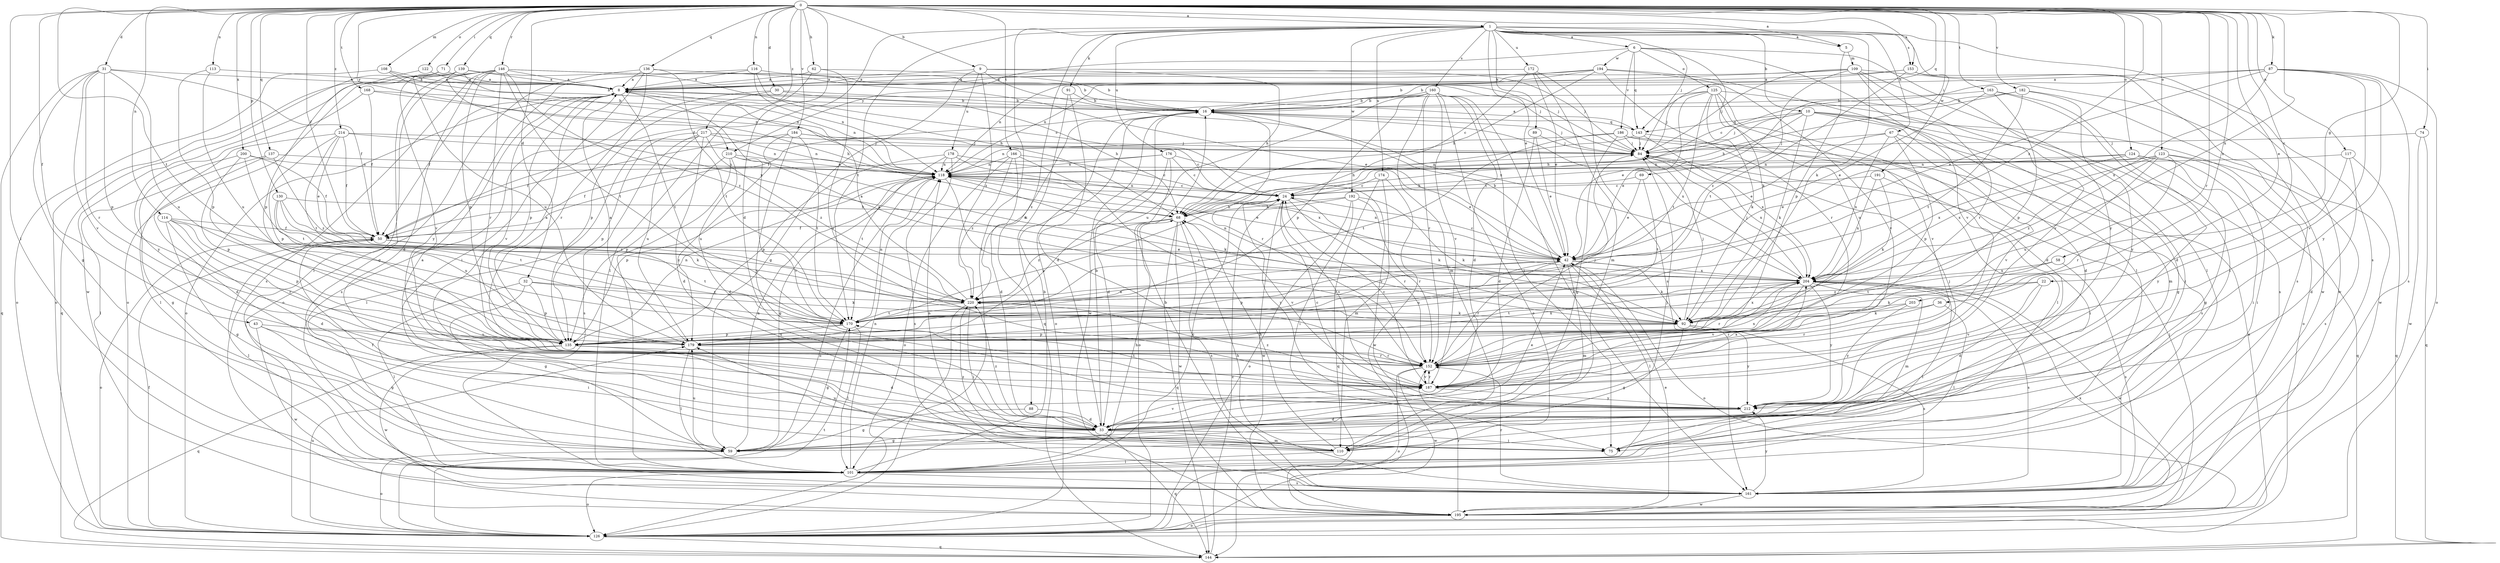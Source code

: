 strict digraph  {
0;
1;
5;
6;
8;
9;
10;
16;
22;
24;
30;
31;
32;
33;
36;
42;
43;
50;
58;
59;
62;
67;
68;
69;
71;
74;
75;
84;
87;
88;
89;
91;
92;
101;
108;
109;
110;
113;
114;
116;
117;
118;
122;
123;
124;
125;
126;
130;
135;
136;
137;
139;
143;
144;
146;
152;
153;
160;
161;
163;
166;
168;
170;
172;
174;
176;
178;
179;
182;
184;
186;
187;
191;
192;
194;
195;
200;
203;
204;
210;
212;
214;
217;
220;
0 -> 1  [label=a];
0 -> 5  [label=a];
0 -> 9  [label=b];
0 -> 22  [label=c];
0 -> 30  [label=d];
0 -> 31  [label=d];
0 -> 32  [label=d];
0 -> 33  [label=d];
0 -> 36  [label=e];
0 -> 43  [label=f];
0 -> 50  [label=f];
0 -> 58  [label=g];
0 -> 62  [label=h];
0 -> 69  [label=i];
0 -> 71  [label=i];
0 -> 74  [label=i];
0 -> 87  [label=k];
0 -> 101  [label=l];
0 -> 108  [label=m];
0 -> 113  [label=n];
0 -> 114  [label=n];
0 -> 116  [label=n];
0 -> 117  [label=n];
0 -> 122  [label=o];
0 -> 123  [label=o];
0 -> 124  [label=o];
0 -> 130  [label=p];
0 -> 136  [label=q];
0 -> 137  [label=q];
0 -> 139  [label=q];
0 -> 143  [label=q];
0 -> 146  [label=r];
0 -> 152  [label=r];
0 -> 153  [label=s];
0 -> 163  [label=t];
0 -> 166  [label=t];
0 -> 168  [label=t];
0 -> 170  [label=t];
0 -> 182  [label=v];
0 -> 184  [label=v];
0 -> 200  [label=x];
0 -> 203  [label=x];
0 -> 204  [label=x];
0 -> 210  [label=y];
0 -> 214  [label=z];
0 -> 217  [label=z];
0 -> 220  [label=z];
1 -> 5  [label=a];
1 -> 6  [label=a];
1 -> 10  [label=b];
1 -> 42  [label=e];
1 -> 50  [label=f];
1 -> 67  [label=h];
1 -> 84  [label=j];
1 -> 88  [label=k];
1 -> 89  [label=k];
1 -> 91  [label=k];
1 -> 92  [label=k];
1 -> 101  [label=l];
1 -> 153  [label=s];
1 -> 160  [label=s];
1 -> 161  [label=s];
1 -> 170  [label=t];
1 -> 172  [label=u];
1 -> 174  [label=u];
1 -> 176  [label=u];
1 -> 191  [label=w];
1 -> 192  [label=w];
5 -> 109  [label=m];
5 -> 135  [label=p];
6 -> 92  [label=k];
6 -> 125  [label=o];
6 -> 143  [label=q];
6 -> 186  [label=v];
6 -> 187  [label=v];
6 -> 194  [label=w];
6 -> 210  [label=y];
6 -> 212  [label=y];
8 -> 16  [label=b];
8 -> 50  [label=f];
8 -> 118  [label=n];
8 -> 126  [label=o];
8 -> 135  [label=p];
8 -> 170  [label=t];
8 -> 187  [label=v];
9 -> 8  [label=a];
9 -> 59  [label=g];
9 -> 68  [label=h];
9 -> 84  [label=j];
9 -> 178  [label=u];
9 -> 204  [label=x];
9 -> 220  [label=z];
10 -> 33  [label=d];
10 -> 42  [label=e];
10 -> 68  [label=h];
10 -> 75  [label=i];
10 -> 84  [label=j];
10 -> 92  [label=k];
10 -> 110  [label=m];
10 -> 126  [label=o];
10 -> 143  [label=q];
16 -> 84  [label=j];
16 -> 126  [label=o];
16 -> 143  [label=q];
16 -> 152  [label=r];
16 -> 195  [label=w];
16 -> 204  [label=x];
16 -> 220  [label=z];
22 -> 33  [label=d];
22 -> 92  [label=k];
22 -> 187  [label=v];
22 -> 220  [label=z];
24 -> 68  [label=h];
24 -> 92  [label=k];
24 -> 118  [label=n];
24 -> 152  [label=r];
24 -> 187  [label=v];
24 -> 195  [label=w];
24 -> 212  [label=y];
30 -> 16  [label=b];
30 -> 68  [label=h];
30 -> 135  [label=p];
30 -> 161  [label=s];
31 -> 8  [label=a];
31 -> 50  [label=f];
31 -> 59  [label=g];
31 -> 135  [label=p];
31 -> 144  [label=q];
31 -> 152  [label=r];
31 -> 179  [label=u];
31 -> 187  [label=v];
32 -> 59  [label=g];
32 -> 92  [label=k];
32 -> 101  [label=l];
32 -> 135  [label=p];
32 -> 220  [label=z];
33 -> 8  [label=a];
33 -> 16  [label=b];
33 -> 42  [label=e];
33 -> 59  [label=g];
33 -> 75  [label=i];
33 -> 110  [label=m];
33 -> 144  [label=q];
33 -> 187  [label=v];
33 -> 220  [label=z];
36 -> 92  [label=k];
36 -> 101  [label=l];
36 -> 152  [label=r];
42 -> 16  [label=b];
42 -> 24  [label=c];
42 -> 92  [label=k];
42 -> 101  [label=l];
42 -> 110  [label=m];
42 -> 118  [label=n];
42 -> 126  [label=o];
42 -> 135  [label=p];
42 -> 152  [label=r];
42 -> 179  [label=u];
42 -> 204  [label=x];
43 -> 59  [label=g];
43 -> 75  [label=i];
43 -> 179  [label=u];
43 -> 195  [label=w];
50 -> 42  [label=e];
50 -> 101  [label=l];
50 -> 126  [label=o];
50 -> 170  [label=t];
58 -> 161  [label=s];
58 -> 170  [label=t];
58 -> 204  [label=x];
59 -> 118  [label=n];
59 -> 126  [label=o];
59 -> 179  [label=u];
62 -> 8  [label=a];
62 -> 16  [label=b];
62 -> 101  [label=l];
62 -> 187  [label=v];
67 -> 42  [label=e];
67 -> 59  [label=g];
67 -> 84  [label=j];
67 -> 135  [label=p];
67 -> 187  [label=v];
67 -> 204  [label=x];
68 -> 50  [label=f];
68 -> 144  [label=q];
68 -> 161  [label=s];
68 -> 187  [label=v];
68 -> 195  [label=w];
68 -> 220  [label=z];
69 -> 24  [label=c];
69 -> 42  [label=e];
69 -> 170  [label=t];
71 -> 8  [label=a];
71 -> 144  [label=q];
71 -> 187  [label=v];
74 -> 84  [label=j];
74 -> 144  [label=q];
74 -> 195  [label=w];
84 -> 118  [label=n];
84 -> 204  [label=x];
87 -> 8  [label=a];
87 -> 24  [label=c];
87 -> 42  [label=e];
87 -> 126  [label=o];
87 -> 161  [label=s];
87 -> 187  [label=v];
87 -> 204  [label=x];
87 -> 212  [label=y];
88 -> 33  [label=d];
88 -> 59  [label=g];
89 -> 33  [label=d];
89 -> 42  [label=e];
89 -> 84  [label=j];
91 -> 16  [label=b];
91 -> 33  [label=d];
91 -> 144  [label=q];
92 -> 8  [label=a];
92 -> 59  [label=g];
92 -> 84  [label=j];
92 -> 135  [label=p];
92 -> 161  [label=s];
92 -> 204  [label=x];
92 -> 212  [label=y];
101 -> 16  [label=b];
101 -> 24  [label=c];
101 -> 68  [label=h];
101 -> 118  [label=n];
101 -> 126  [label=o];
101 -> 161  [label=s];
108 -> 8  [label=a];
108 -> 16  [label=b];
108 -> 118  [label=n];
108 -> 126  [label=o];
109 -> 8  [label=a];
109 -> 84  [label=j];
109 -> 101  [label=l];
109 -> 118  [label=n];
109 -> 152  [label=r];
109 -> 187  [label=v];
109 -> 195  [label=w];
109 -> 220  [label=z];
110 -> 50  [label=f];
110 -> 68  [label=h];
110 -> 84  [label=j];
110 -> 101  [label=l];
110 -> 118  [label=n];
110 -> 179  [label=u];
110 -> 220  [label=z];
113 -> 8  [label=a];
113 -> 135  [label=p];
113 -> 179  [label=u];
114 -> 33  [label=d];
114 -> 50  [label=f];
114 -> 59  [label=g];
114 -> 135  [label=p];
114 -> 152  [label=r];
114 -> 220  [label=z];
116 -> 8  [label=a];
116 -> 68  [label=h];
116 -> 84  [label=j];
116 -> 118  [label=n];
116 -> 212  [label=y];
117 -> 33  [label=d];
117 -> 118  [label=n];
117 -> 144  [label=q];
117 -> 212  [label=y];
118 -> 24  [label=c];
118 -> 42  [label=e];
118 -> 59  [label=g];
118 -> 92  [label=k];
118 -> 126  [label=o];
118 -> 135  [label=p];
118 -> 152  [label=r];
122 -> 8  [label=a];
122 -> 135  [label=p];
123 -> 68  [label=h];
123 -> 75  [label=i];
123 -> 118  [label=n];
123 -> 152  [label=r];
123 -> 161  [label=s];
123 -> 179  [label=u];
123 -> 204  [label=x];
123 -> 220  [label=z];
124 -> 42  [label=e];
124 -> 59  [label=g];
124 -> 75  [label=i];
124 -> 118  [label=n];
124 -> 144  [label=q];
124 -> 204  [label=x];
125 -> 16  [label=b];
125 -> 33  [label=d];
125 -> 42  [label=e];
125 -> 84  [label=j];
125 -> 92  [label=k];
125 -> 161  [label=s];
125 -> 170  [label=t];
125 -> 179  [label=u];
125 -> 187  [label=v];
126 -> 50  [label=f];
126 -> 144  [label=q];
126 -> 170  [label=t];
126 -> 179  [label=u];
130 -> 68  [label=h];
130 -> 92  [label=k];
130 -> 170  [label=t];
130 -> 179  [label=u];
130 -> 220  [label=z];
135 -> 8  [label=a];
135 -> 33  [label=d];
135 -> 118  [label=n];
135 -> 144  [label=q];
135 -> 152  [label=r];
135 -> 195  [label=w];
136 -> 8  [label=a];
136 -> 42  [label=e];
136 -> 75  [label=i];
136 -> 126  [label=o];
136 -> 152  [label=r];
136 -> 170  [label=t];
137 -> 33  [label=d];
137 -> 101  [label=l];
137 -> 118  [label=n];
137 -> 220  [label=z];
139 -> 8  [label=a];
139 -> 24  [label=c];
139 -> 118  [label=n];
139 -> 126  [label=o];
139 -> 179  [label=u];
139 -> 195  [label=w];
139 -> 204  [label=x];
143 -> 8  [label=a];
143 -> 68  [label=h];
143 -> 84  [label=j];
143 -> 101  [label=l];
143 -> 204  [label=x];
144 -> 24  [label=c];
146 -> 8  [label=a];
146 -> 16  [label=b];
146 -> 33  [label=d];
146 -> 59  [label=g];
146 -> 84  [label=j];
146 -> 101  [label=l];
146 -> 126  [label=o];
146 -> 135  [label=p];
146 -> 152  [label=r];
146 -> 161  [label=s];
146 -> 170  [label=t];
146 -> 220  [label=z];
152 -> 84  [label=j];
152 -> 126  [label=o];
152 -> 187  [label=v];
152 -> 195  [label=w];
152 -> 204  [label=x];
153 -> 8  [label=a];
153 -> 16  [label=b];
153 -> 161  [label=s];
153 -> 170  [label=t];
153 -> 195  [label=w];
160 -> 16  [label=b];
160 -> 33  [label=d];
160 -> 50  [label=f];
160 -> 75  [label=i];
160 -> 110  [label=m];
160 -> 126  [label=o];
160 -> 135  [label=p];
160 -> 152  [label=r];
160 -> 161  [label=s];
160 -> 179  [label=u];
160 -> 187  [label=v];
161 -> 16  [label=b];
161 -> 68  [label=h];
161 -> 152  [label=r];
161 -> 195  [label=w];
161 -> 212  [label=y];
163 -> 16  [label=b];
163 -> 33  [label=d];
163 -> 42  [label=e];
163 -> 75  [label=i];
163 -> 135  [label=p];
166 -> 24  [label=c];
166 -> 33  [label=d];
166 -> 118  [label=n];
166 -> 126  [label=o];
166 -> 152  [label=r];
166 -> 220  [label=z];
168 -> 16  [label=b];
168 -> 50  [label=f];
168 -> 68  [label=h];
168 -> 212  [label=y];
170 -> 42  [label=e];
170 -> 59  [label=g];
170 -> 101  [label=l];
170 -> 118  [label=n];
170 -> 135  [label=p];
170 -> 179  [label=u];
172 -> 8  [label=a];
172 -> 24  [label=c];
172 -> 42  [label=e];
172 -> 110  [label=m];
172 -> 161  [label=s];
174 -> 24  [label=c];
174 -> 110  [label=m];
174 -> 144  [label=q];
174 -> 195  [label=w];
176 -> 24  [label=c];
176 -> 33  [label=d];
176 -> 50  [label=f];
176 -> 118  [label=n];
176 -> 126  [label=o];
176 -> 212  [label=y];
178 -> 42  [label=e];
178 -> 118  [label=n];
178 -> 135  [label=p];
178 -> 161  [label=s];
178 -> 170  [label=t];
178 -> 204  [label=x];
179 -> 8  [label=a];
179 -> 101  [label=l];
179 -> 152  [label=r];
179 -> 204  [label=x];
182 -> 16  [label=b];
182 -> 68  [label=h];
182 -> 170  [label=t];
182 -> 195  [label=w];
182 -> 212  [label=y];
184 -> 24  [label=c];
184 -> 50  [label=f];
184 -> 84  [label=j];
184 -> 170  [label=t];
184 -> 179  [label=u];
184 -> 212  [label=y];
186 -> 59  [label=g];
186 -> 84  [label=j];
186 -> 118  [label=n];
186 -> 126  [label=o];
186 -> 161  [label=s];
186 -> 170  [label=t];
187 -> 24  [label=c];
187 -> 152  [label=r];
187 -> 170  [label=t];
187 -> 204  [label=x];
187 -> 212  [label=y];
187 -> 220  [label=z];
191 -> 24  [label=c];
191 -> 75  [label=i];
191 -> 92  [label=k];
191 -> 204  [label=x];
192 -> 68  [label=h];
192 -> 75  [label=i];
192 -> 92  [label=k];
192 -> 126  [label=o];
192 -> 152  [label=r];
192 -> 179  [label=u];
194 -> 8  [label=a];
194 -> 16  [label=b];
194 -> 68  [label=h];
194 -> 101  [label=l];
194 -> 118  [label=n];
194 -> 152  [label=r];
194 -> 187  [label=v];
195 -> 42  [label=e];
195 -> 84  [label=j];
195 -> 126  [label=o];
195 -> 152  [label=r];
195 -> 204  [label=x];
200 -> 50  [label=f];
200 -> 59  [label=g];
200 -> 118  [label=n];
200 -> 135  [label=p];
200 -> 170  [label=t];
203 -> 152  [label=r];
203 -> 170  [label=t];
203 -> 212  [label=y];
204 -> 84  [label=j];
204 -> 101  [label=l];
204 -> 110  [label=m];
204 -> 118  [label=n];
204 -> 152  [label=r];
204 -> 161  [label=s];
204 -> 187  [label=v];
204 -> 195  [label=w];
204 -> 212  [label=y];
204 -> 220  [label=z];
210 -> 33  [label=d];
210 -> 101  [label=l];
210 -> 118  [label=n];
210 -> 135  [label=p];
210 -> 187  [label=v];
210 -> 204  [label=x];
212 -> 24  [label=c];
212 -> 33  [label=d];
212 -> 84  [label=j];
214 -> 42  [label=e];
214 -> 50  [label=f];
214 -> 84  [label=j];
214 -> 101  [label=l];
214 -> 118  [label=n];
214 -> 135  [label=p];
214 -> 170  [label=t];
217 -> 33  [label=d];
217 -> 84  [label=j];
217 -> 101  [label=l];
217 -> 118  [label=n];
217 -> 135  [label=p];
217 -> 161  [label=s];
217 -> 179  [label=u];
217 -> 220  [label=z];
220 -> 8  [label=a];
220 -> 75  [label=i];
220 -> 92  [label=k];
220 -> 126  [label=o];
220 -> 170  [label=t];
}
